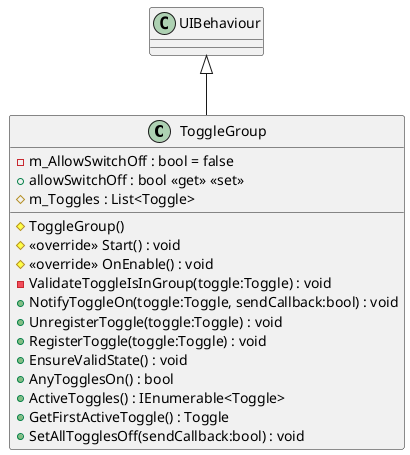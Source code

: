 @startuml
class ToggleGroup {
    - m_AllowSwitchOff : bool = false
    + allowSwitchOff : bool <<get>> <<set>>
    # m_Toggles : List<Toggle>
    # ToggleGroup()
    # <<override>> Start() : void
    # <<override>> OnEnable() : void
    - ValidateToggleIsInGroup(toggle:Toggle) : void
    + NotifyToggleOn(toggle:Toggle, sendCallback:bool) : void
    + UnregisterToggle(toggle:Toggle) : void
    + RegisterToggle(toggle:Toggle) : void
    + EnsureValidState() : void
    + AnyTogglesOn() : bool
    + ActiveToggles() : IEnumerable<Toggle>
    + GetFirstActiveToggle() : Toggle
    + SetAllTogglesOff(sendCallback:bool) : void
}
UIBehaviour <|-- ToggleGroup
@enduml
